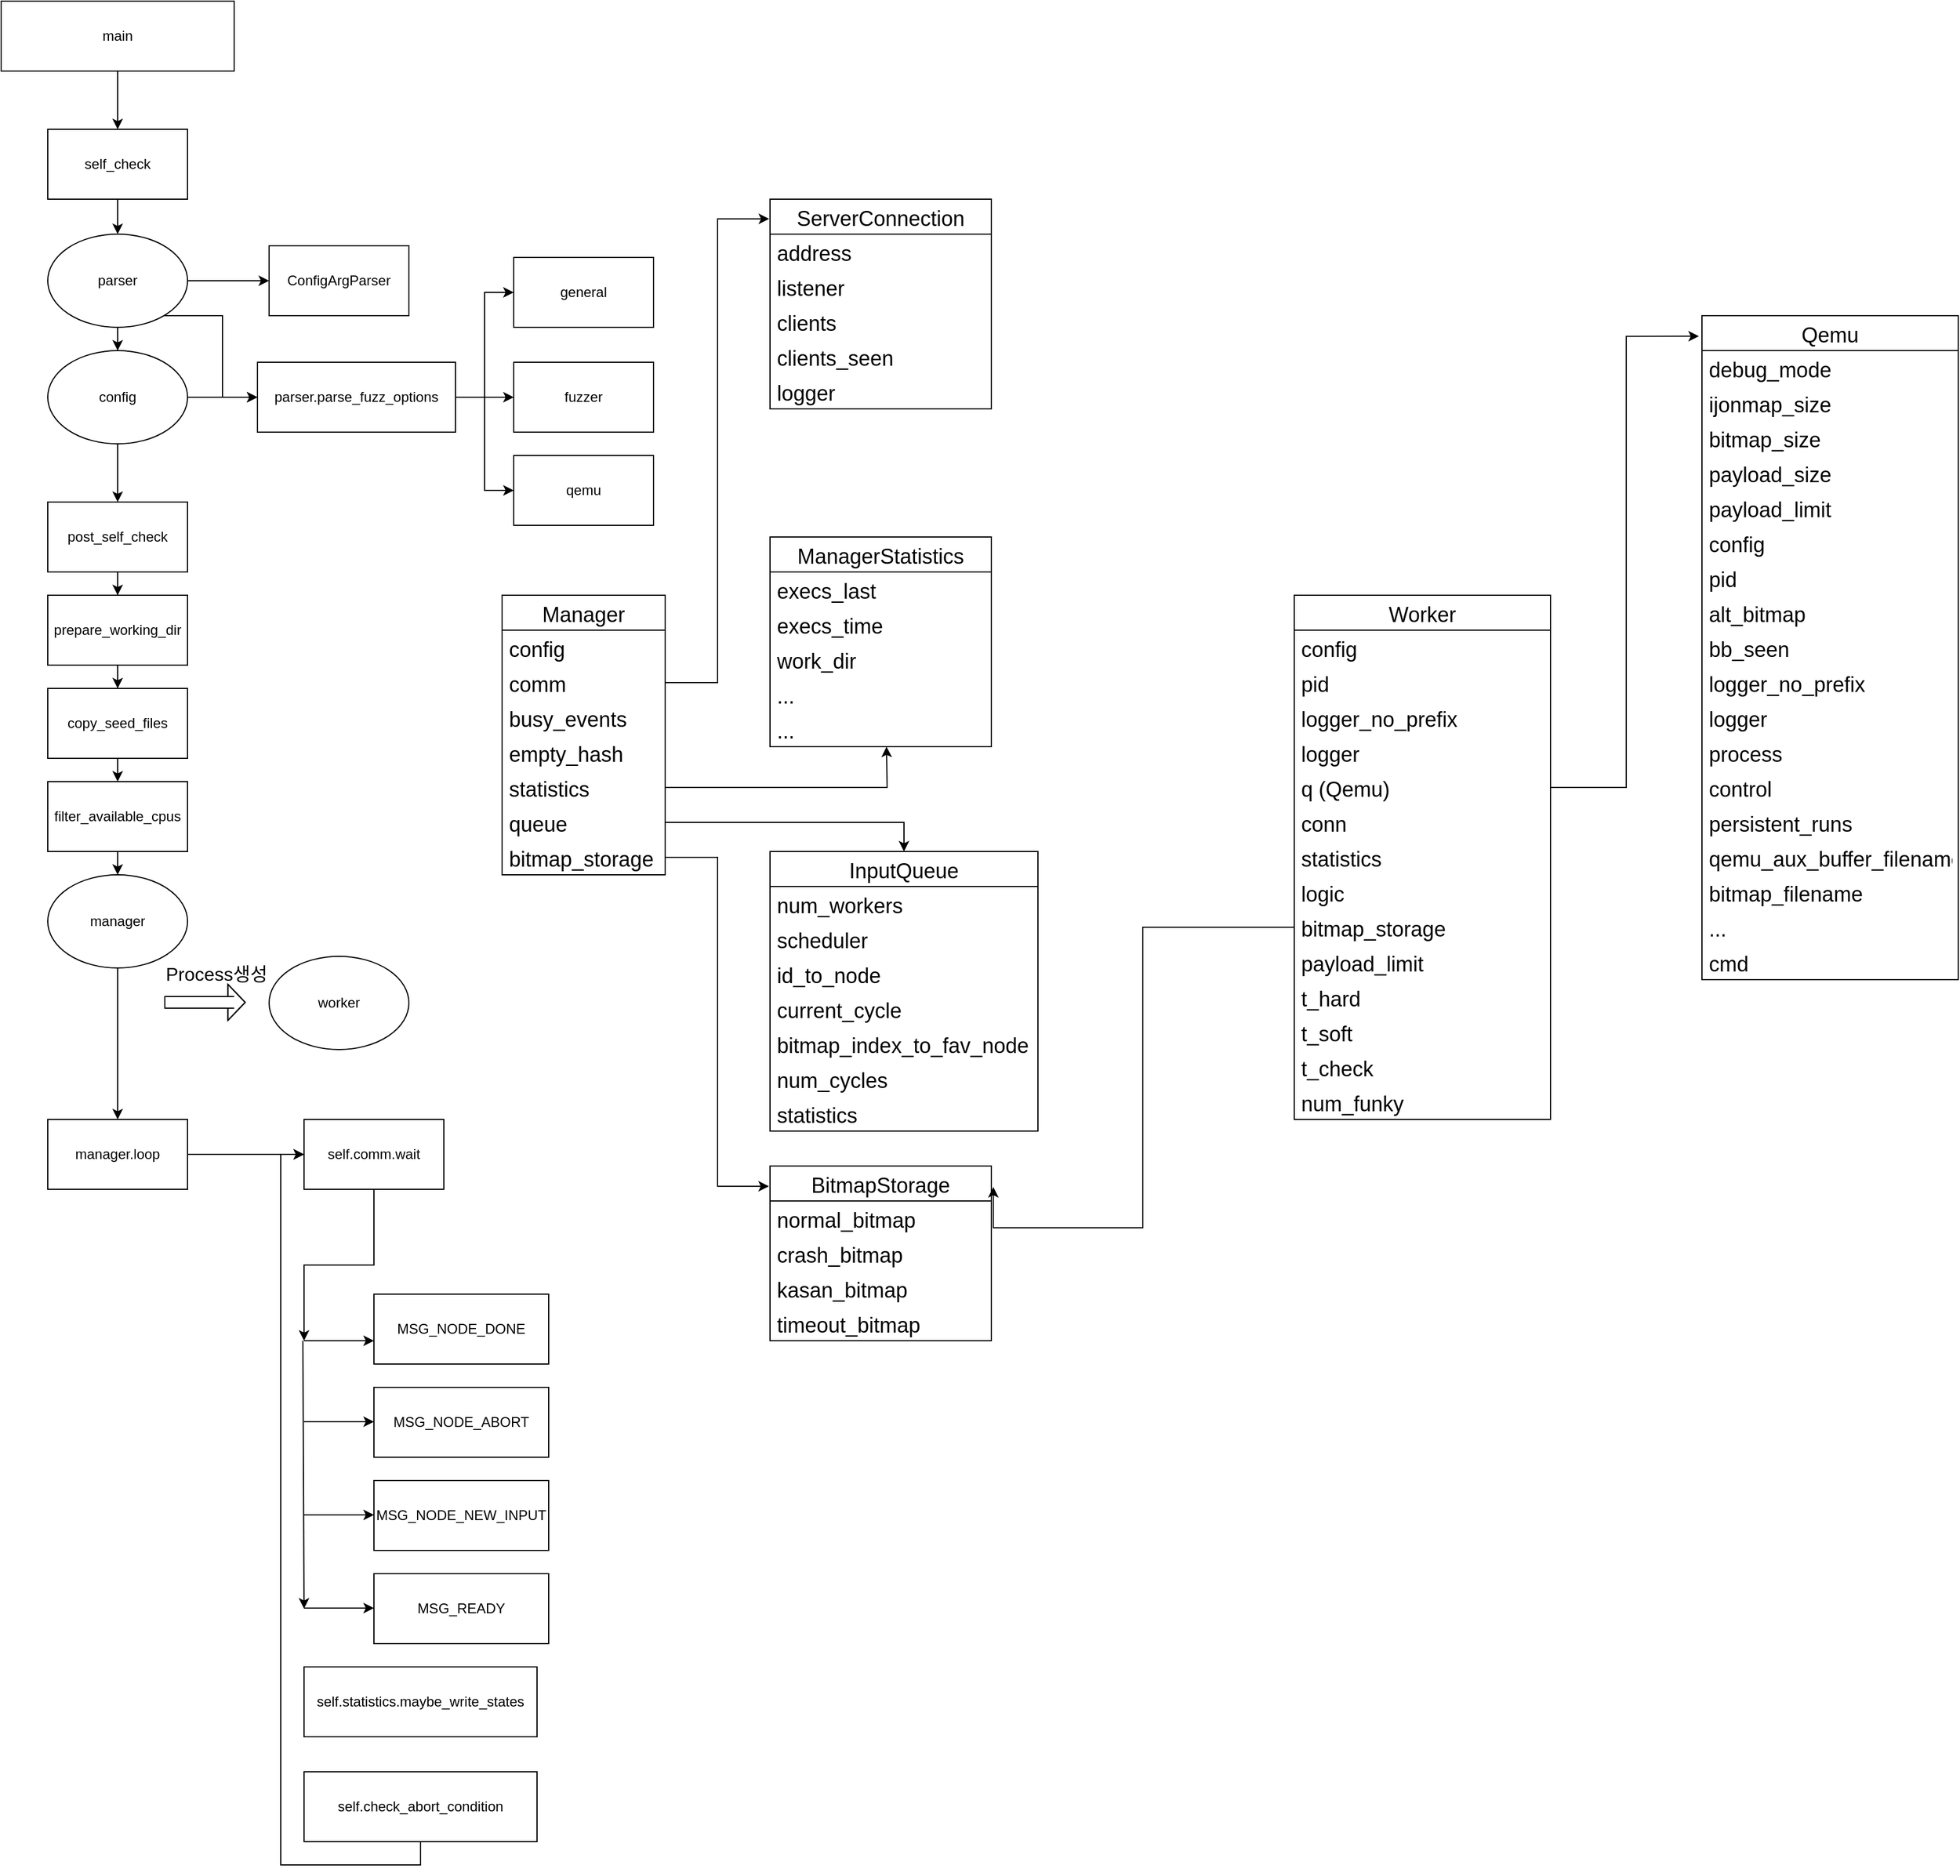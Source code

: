 <mxfile version="20.5.1" type="github">
  <diagram name="Page-1" id="c7558073-3199-34d8-9f00-42111426c3f3">
    <mxGraphModel dx="2687" dy="1538" grid="1" gridSize="10" guides="1" tooltips="1" connect="1" arrows="1" fold="1" page="1" pageScale="1" pageWidth="100000" pageHeight="100000" background="none" math="0" shadow="0">
      <root>
        <mxCell id="0" />
        <mxCell id="1" parent="0" />
        <mxCell id="_EBrEuybf6-gx_B5WjJE-15" style="edgeStyle=orthogonalEdgeStyle;rounded=0;orthogonalLoop=1;jettySize=auto;html=1;exitX=0.5;exitY=1;exitDx=0;exitDy=0;" parent="1" source="3X33efADcqBmLfNhqnDI-1" target="_EBrEuybf6-gx_B5WjJE-6" edge="1">
          <mxGeometry relative="1" as="geometry" />
        </mxCell>
        <mxCell id="3X33efADcqBmLfNhqnDI-1" value="main" style="rounded=0;whiteSpace=wrap;html=1;" parent="1" vertex="1">
          <mxGeometry x="20" y="50" width="200" height="60" as="geometry" />
        </mxCell>
        <mxCell id="_EBrEuybf6-gx_B5WjJE-2" value="fuzzer" style="rounded=0;whiteSpace=wrap;html=1;" parent="1" vertex="1">
          <mxGeometry x="460" y="360" width="120" height="60" as="geometry" />
        </mxCell>
        <mxCell id="_EBrEuybf6-gx_B5WjJE-3" value="general" style="rounded=0;whiteSpace=wrap;html=1;" parent="1" vertex="1">
          <mxGeometry x="460" y="270" width="120" height="60" as="geometry" />
        </mxCell>
        <mxCell id="_EBrEuybf6-gx_B5WjJE-19" style="edgeStyle=orthogonalEdgeStyle;rounded=0;orthogonalLoop=1;jettySize=auto;html=1;exitX=1;exitY=0.5;exitDx=0;exitDy=0;entryX=0;entryY=0.5;entryDx=0;entryDy=0;" parent="1" source="_EBrEuybf6-gx_B5WjJE-4" target="_EBrEuybf6-gx_B5WjJE-3" edge="1">
          <mxGeometry relative="1" as="geometry" />
        </mxCell>
        <mxCell id="_EBrEuybf6-gx_B5WjJE-20" style="edgeStyle=orthogonalEdgeStyle;rounded=0;orthogonalLoop=1;jettySize=auto;html=1;exitX=1;exitY=0.5;exitDx=0;exitDy=0;entryX=0;entryY=0.5;entryDx=0;entryDy=0;" parent="1" source="_EBrEuybf6-gx_B5WjJE-4" target="_EBrEuybf6-gx_B5WjJE-2" edge="1">
          <mxGeometry relative="1" as="geometry" />
        </mxCell>
        <mxCell id="_EBrEuybf6-gx_B5WjJE-21" style="edgeStyle=orthogonalEdgeStyle;rounded=0;orthogonalLoop=1;jettySize=auto;html=1;exitX=1;exitY=0.5;exitDx=0;exitDy=0;entryX=0;entryY=0.5;entryDx=0;entryDy=0;" parent="1" source="_EBrEuybf6-gx_B5WjJE-4" target="_EBrEuybf6-gx_B5WjJE-18" edge="1">
          <mxGeometry relative="1" as="geometry" />
        </mxCell>
        <mxCell id="_EBrEuybf6-gx_B5WjJE-4" value="parser.parse_fuzz_options" style="rounded=0;whiteSpace=wrap;html=1;" parent="1" vertex="1">
          <mxGeometry x="240" y="360" width="170" height="60" as="geometry" />
        </mxCell>
        <mxCell id="_EBrEuybf6-gx_B5WjJE-5" value="ConfigArgParser" style="rounded=0;whiteSpace=wrap;html=1;" parent="1" vertex="1">
          <mxGeometry x="250" y="260" width="120" height="60" as="geometry" />
        </mxCell>
        <mxCell id="_EBrEuybf6-gx_B5WjJE-16" style="edgeStyle=orthogonalEdgeStyle;rounded=0;orthogonalLoop=1;jettySize=auto;html=1;exitX=0.5;exitY=1;exitDx=0;exitDy=0;entryX=0.5;entryY=0;entryDx=0;entryDy=0;" parent="1" source="_EBrEuybf6-gx_B5WjJE-6" target="_EBrEuybf6-gx_B5WjJE-9" edge="1">
          <mxGeometry relative="1" as="geometry" />
        </mxCell>
        <mxCell id="_EBrEuybf6-gx_B5WjJE-6" value="self_check" style="rounded=0;whiteSpace=wrap;html=1;" parent="1" vertex="1">
          <mxGeometry x="60" y="160" width="120" height="60" as="geometry" />
        </mxCell>
        <mxCell id="_EBrEuybf6-gx_B5WjJE-12" style="edgeStyle=orthogonalEdgeStyle;rounded=0;orthogonalLoop=1;jettySize=auto;html=1;entryX=0;entryY=0.5;entryDx=0;entryDy=0;" parent="1" source="_EBrEuybf6-gx_B5WjJE-9" target="_EBrEuybf6-gx_B5WjJE-4" edge="1">
          <mxGeometry relative="1" as="geometry">
            <Array as="points">
              <mxPoint x="210" y="320" />
              <mxPoint x="210" y="390" />
            </Array>
          </mxGeometry>
        </mxCell>
        <mxCell id="_EBrEuybf6-gx_B5WjJE-14" style="edgeStyle=orthogonalEdgeStyle;rounded=0;orthogonalLoop=1;jettySize=auto;html=1;exitX=1;exitY=0.5;exitDx=0;exitDy=0;entryX=0;entryY=0.5;entryDx=0;entryDy=0;" parent="1" source="_EBrEuybf6-gx_B5WjJE-9" target="_EBrEuybf6-gx_B5WjJE-5" edge="1">
          <mxGeometry relative="1" as="geometry" />
        </mxCell>
        <mxCell id="_EBrEuybf6-gx_B5WjJE-17" style="edgeStyle=orthogonalEdgeStyle;rounded=0;orthogonalLoop=1;jettySize=auto;html=1;exitX=0.5;exitY=1;exitDx=0;exitDy=0;" parent="1" source="_EBrEuybf6-gx_B5WjJE-9" target="_EBrEuybf6-gx_B5WjJE-10" edge="1">
          <mxGeometry relative="1" as="geometry" />
        </mxCell>
        <mxCell id="_EBrEuybf6-gx_B5WjJE-9" value="parser" style="ellipse;whiteSpace=wrap;html=1;" parent="1" vertex="1">
          <mxGeometry x="60" y="250" width="120" height="80" as="geometry" />
        </mxCell>
        <mxCell id="_EBrEuybf6-gx_B5WjJE-13" style="edgeStyle=orthogonalEdgeStyle;rounded=0;orthogonalLoop=1;jettySize=auto;html=1;exitX=1;exitY=0.5;exitDx=0;exitDy=0;entryX=0;entryY=0.5;entryDx=0;entryDy=0;" parent="1" source="_EBrEuybf6-gx_B5WjJE-10" target="_EBrEuybf6-gx_B5WjJE-4" edge="1">
          <mxGeometry relative="1" as="geometry" />
        </mxCell>
        <mxCell id="_EBrEuybf6-gx_B5WjJE-29" style="edgeStyle=orthogonalEdgeStyle;rounded=0;orthogonalLoop=1;jettySize=auto;html=1;exitX=0.5;exitY=1;exitDx=0;exitDy=0;entryX=0.5;entryY=0;entryDx=0;entryDy=0;" parent="1" source="_EBrEuybf6-gx_B5WjJE-10" target="_EBrEuybf6-gx_B5WjJE-22" edge="1">
          <mxGeometry relative="1" as="geometry" />
        </mxCell>
        <mxCell id="_EBrEuybf6-gx_B5WjJE-10" value="config" style="ellipse;whiteSpace=wrap;html=1;" parent="1" vertex="1">
          <mxGeometry x="60" y="350" width="120" height="80" as="geometry" />
        </mxCell>
        <mxCell id="_EBrEuybf6-gx_B5WjJE-18" value="qemu" style="rounded=0;whiteSpace=wrap;html=1;" parent="1" vertex="1">
          <mxGeometry x="460" y="440" width="120" height="60" as="geometry" />
        </mxCell>
        <mxCell id="_EBrEuybf6-gx_B5WjJE-30" style="edgeStyle=orthogonalEdgeStyle;rounded=0;orthogonalLoop=1;jettySize=auto;html=1;exitX=0.5;exitY=1;exitDx=0;exitDy=0;" parent="1" source="_EBrEuybf6-gx_B5WjJE-22" target="_EBrEuybf6-gx_B5WjJE-23" edge="1">
          <mxGeometry relative="1" as="geometry" />
        </mxCell>
        <mxCell id="_EBrEuybf6-gx_B5WjJE-22" value="post_self_check" style="rounded=0;whiteSpace=wrap;html=1;" parent="1" vertex="1">
          <mxGeometry x="60" y="480" width="120" height="60" as="geometry" />
        </mxCell>
        <mxCell id="_EBrEuybf6-gx_B5WjJE-31" style="edgeStyle=orthogonalEdgeStyle;rounded=0;orthogonalLoop=1;jettySize=auto;html=1;exitX=0.5;exitY=1;exitDx=0;exitDy=0;" parent="1" source="_EBrEuybf6-gx_B5WjJE-23" target="_EBrEuybf6-gx_B5WjJE-24" edge="1">
          <mxGeometry relative="1" as="geometry" />
        </mxCell>
        <mxCell id="_EBrEuybf6-gx_B5WjJE-23" value="prepare_working_dir" style="rounded=0;whiteSpace=wrap;html=1;" parent="1" vertex="1">
          <mxGeometry x="60" y="560" width="120" height="60" as="geometry" />
        </mxCell>
        <mxCell id="_EBrEuybf6-gx_B5WjJE-32" style="edgeStyle=orthogonalEdgeStyle;rounded=0;orthogonalLoop=1;jettySize=auto;html=1;exitX=0.5;exitY=1;exitDx=0;exitDy=0;entryX=0.5;entryY=0;entryDx=0;entryDy=0;" parent="1" source="_EBrEuybf6-gx_B5WjJE-24" target="_EBrEuybf6-gx_B5WjJE-26" edge="1">
          <mxGeometry relative="1" as="geometry" />
        </mxCell>
        <mxCell id="_EBrEuybf6-gx_B5WjJE-24" value="copy_seed_files" style="rounded=0;whiteSpace=wrap;html=1;" parent="1" vertex="1">
          <mxGeometry x="60" y="640" width="120" height="60" as="geometry" />
        </mxCell>
        <mxCell id="6LAcA7KiEJVF84A13ZVN-6" style="edgeStyle=orthogonalEdgeStyle;rounded=0;orthogonalLoop=1;jettySize=auto;html=1;exitX=1;exitY=0.5;exitDx=0;exitDy=0;entryX=0;entryY=0.5;entryDx=0;entryDy=0;" parent="1" source="_EBrEuybf6-gx_B5WjJE-25" target="6LAcA7KiEJVF84A13ZVN-2" edge="1">
          <mxGeometry relative="1" as="geometry" />
        </mxCell>
        <mxCell id="_EBrEuybf6-gx_B5WjJE-25" value="manager.loop" style="rounded=0;whiteSpace=wrap;html=1;" parent="1" vertex="1">
          <mxGeometry x="60" y="1010" width="120" height="60" as="geometry" />
        </mxCell>
        <mxCell id="_EBrEuybf6-gx_B5WjJE-33" style="edgeStyle=orthogonalEdgeStyle;rounded=0;orthogonalLoop=1;jettySize=auto;html=1;exitX=0.5;exitY=1;exitDx=0;exitDy=0;entryX=0.5;entryY=0;entryDx=0;entryDy=0;" parent="1" source="_EBrEuybf6-gx_B5WjJE-26" target="_EBrEuybf6-gx_B5WjJE-27" edge="1">
          <mxGeometry relative="1" as="geometry" />
        </mxCell>
        <mxCell id="_EBrEuybf6-gx_B5WjJE-26" value="filter_available_cpus" style="rounded=0;whiteSpace=wrap;html=1;" parent="1" vertex="1">
          <mxGeometry x="60" y="720" width="120" height="60" as="geometry" />
        </mxCell>
        <mxCell id="_EBrEuybf6-gx_B5WjJE-34" style="edgeStyle=orthogonalEdgeStyle;rounded=0;orthogonalLoop=1;jettySize=auto;html=1;exitX=0.5;exitY=1;exitDx=0;exitDy=0;entryX=0.5;entryY=0;entryDx=0;entryDy=0;" parent="1" source="_EBrEuybf6-gx_B5WjJE-27" target="_EBrEuybf6-gx_B5WjJE-25" edge="1">
          <mxGeometry relative="1" as="geometry" />
        </mxCell>
        <mxCell id="_EBrEuybf6-gx_B5WjJE-27" value="manager" style="ellipse;whiteSpace=wrap;html=1;" parent="1" vertex="1">
          <mxGeometry x="60" y="800" width="120" height="80" as="geometry" />
        </mxCell>
        <mxCell id="_EBrEuybf6-gx_B5WjJE-28" value="worker" style="ellipse;whiteSpace=wrap;html=1;" parent="1" vertex="1">
          <mxGeometry x="250" y="870" width="120" height="80" as="geometry" />
        </mxCell>
        <mxCell id="_EBrEuybf6-gx_B5WjJE-35" value="" style="shape=flexArrow;endArrow=classic;html=1;rounded=0;endWidth=20;endSize=4.62;" parent="1" edge="1">
          <mxGeometry width="50" height="50" relative="1" as="geometry">
            <mxPoint x="160" y="909.5" as="sourcePoint" />
            <mxPoint x="230" y="909.5" as="targetPoint" />
            <Array as="points">
              <mxPoint x="220" y="909.5" />
            </Array>
          </mxGeometry>
        </mxCell>
        <mxCell id="_EBrEuybf6-gx_B5WjJE-37" value="&lt;font size=&quot;3&quot;&gt;Process생성&lt;/font&gt;" style="text;html=1;strokeColor=none;fillColor=none;align=center;verticalAlign=middle;whiteSpace=wrap;rounded=0;" parent="1" vertex="1">
          <mxGeometry x="130" y="830" width="150" height="110" as="geometry" />
        </mxCell>
        <object label="Manager" placeholders="1" id="_EBrEuybf6-gx_B5WjJE-39">
          <mxCell style="swimlane;fontStyle=0;childLayout=stackLayout;horizontal=1;startSize=30;horizontalStack=0;resizeParent=1;resizeParentMax=0;resizeLast=0;collapsible=1;marginBottom=0;fontSize=18;noLabel=0;arcSize=15;resizeHeight=1;container=1;" parent="1" vertex="1">
            <mxGeometry x="450" y="560" width="140" height="240" as="geometry">
              <mxRectangle x="490" y="680" width="70" height="40" as="alternateBounds" />
            </mxGeometry>
          </mxCell>
        </object>
        <mxCell id="_EBrEuybf6-gx_B5WjJE-40" value="config" style="text;strokeColor=none;fillColor=none;align=left;verticalAlign=middle;spacingLeft=4;spacingRight=4;overflow=hidden;points=[[0,0.5],[1,0.5]];portConstraint=eastwest;rotatable=0;fontSize=18;" parent="_EBrEuybf6-gx_B5WjJE-39" vertex="1">
          <mxGeometry y="30" width="140" height="30" as="geometry" />
        </mxCell>
        <mxCell id="_EBrEuybf6-gx_B5WjJE-41" value="comm" style="text;strokeColor=none;fillColor=none;align=left;verticalAlign=middle;spacingLeft=4;spacingRight=4;overflow=hidden;points=[[0,0.5],[1,0.5]];portConstraint=eastwest;rotatable=0;fontSize=18;" parent="_EBrEuybf6-gx_B5WjJE-39" vertex="1">
          <mxGeometry y="60" width="140" height="30" as="geometry" />
        </mxCell>
        <mxCell id="_EBrEuybf6-gx_B5WjJE-42" value="busy_events" style="text;strokeColor=none;fillColor=none;align=left;verticalAlign=middle;spacingLeft=4;spacingRight=4;overflow=hidden;points=[[0,0.5],[1,0.5]];portConstraint=eastwest;rotatable=0;fontSize=18;" parent="_EBrEuybf6-gx_B5WjJE-39" vertex="1">
          <mxGeometry y="90" width="140" height="30" as="geometry" />
        </mxCell>
        <mxCell id="_EBrEuybf6-gx_B5WjJE-7" value="empty_hash" style="text;strokeColor=none;fillColor=none;align=left;verticalAlign=middle;spacingLeft=4;spacingRight=4;overflow=hidden;points=[[0,0.5],[1,0.5]];portConstraint=eastwest;rotatable=0;fontSize=18;" parent="_EBrEuybf6-gx_B5WjJE-39" vertex="1">
          <mxGeometry y="120" width="140" height="30" as="geometry" />
        </mxCell>
        <mxCell id="_EBrEuybf6-gx_B5WjJE-11" value="statistics" style="text;strokeColor=none;fillColor=none;align=left;verticalAlign=middle;spacingLeft=4;spacingRight=4;overflow=hidden;points=[[0,0.5],[1,0.5]];portConstraint=eastwest;rotatable=0;fontSize=18;" parent="_EBrEuybf6-gx_B5WjJE-39" vertex="1">
          <mxGeometry y="150" width="140" height="30" as="geometry" />
        </mxCell>
        <mxCell id="_EBrEuybf6-gx_B5WjJE-8" value="queue" style="text;strokeColor=none;fillColor=none;align=left;verticalAlign=middle;spacingLeft=4;spacingRight=4;overflow=hidden;points=[[0,0.5],[1,0.5]];portConstraint=eastwest;rotatable=0;fontSize=18;" parent="_EBrEuybf6-gx_B5WjJE-39" vertex="1">
          <mxGeometry y="180" width="140" height="30" as="geometry" />
        </mxCell>
        <mxCell id="_EBrEuybf6-gx_B5WjJE-38" value="bitmap_storage" style="text;strokeColor=none;fillColor=none;align=left;verticalAlign=middle;spacingLeft=4;spacingRight=4;overflow=hidden;points=[[0,0.5],[1,0.5]];portConstraint=eastwest;rotatable=0;fontSize=18;" parent="_EBrEuybf6-gx_B5WjJE-39" vertex="1">
          <mxGeometry y="210" width="140" height="30" as="geometry" />
        </mxCell>
        <mxCell id="6LAcA7KiEJVF84A13ZVN-1" value="MSG_NODE_DONE" style="rounded=0;whiteSpace=wrap;html=1;" parent="1" vertex="1">
          <mxGeometry x="340" y="1160" width="150" height="60" as="geometry" />
        </mxCell>
        <mxCell id="6LAcA7KiEJVF84A13ZVN-11" style="edgeStyle=orthogonalEdgeStyle;rounded=0;orthogonalLoop=1;jettySize=auto;html=1;exitX=0.5;exitY=1;exitDx=0;exitDy=0;" parent="1" source="6LAcA7KiEJVF84A13ZVN-2" edge="1">
          <mxGeometry relative="1" as="geometry">
            <mxPoint x="280" y="1200" as="targetPoint" />
            <Array as="points">
              <mxPoint x="340" y="1135" />
              <mxPoint x="280" y="1135" />
            </Array>
          </mxGeometry>
        </mxCell>
        <mxCell id="6LAcA7KiEJVF84A13ZVN-2" value="self.comm.wait" style="rounded=0;whiteSpace=wrap;html=1;" parent="1" vertex="1">
          <mxGeometry x="280" y="1010" width="120" height="60" as="geometry" />
        </mxCell>
        <mxCell id="6LAcA7KiEJVF84A13ZVN-3" value="MSG_NODE_ABORT" style="rounded=0;whiteSpace=wrap;html=1;" parent="1" vertex="1">
          <mxGeometry x="340" y="1240" width="150" height="60" as="geometry" />
        </mxCell>
        <mxCell id="6LAcA7KiEJVF84A13ZVN-4" value="MSG_NODE_NEW_INPUT" style="rounded=0;whiteSpace=wrap;html=1;" parent="1" vertex="1">
          <mxGeometry x="340" y="1320" width="150" height="60" as="geometry" />
        </mxCell>
        <mxCell id="6LAcA7KiEJVF84A13ZVN-5" style="edgeStyle=orthogonalEdgeStyle;rounded=0;orthogonalLoop=1;jettySize=auto;html=1;exitX=0.5;exitY=1;exitDx=0;exitDy=0;" parent="1" source="6LAcA7KiEJVF84A13ZVN-3" target="6LAcA7KiEJVF84A13ZVN-3" edge="1">
          <mxGeometry relative="1" as="geometry" />
        </mxCell>
        <mxCell id="6LAcA7KiEJVF84A13ZVN-20" style="edgeStyle=orthogonalEdgeStyle;rounded=0;orthogonalLoop=1;jettySize=auto;html=1;exitX=0.5;exitY=1;exitDx=0;exitDy=0;entryX=0;entryY=0.5;entryDx=0;entryDy=0;" parent="1" source="6LAcA7KiEJVF84A13ZVN-7" target="6LAcA7KiEJVF84A13ZVN-2" edge="1">
          <mxGeometry relative="1" as="geometry" />
        </mxCell>
        <mxCell id="6LAcA7KiEJVF84A13ZVN-7" value="self.check_abort_condition" style="rounded=0;whiteSpace=wrap;html=1;" parent="1" vertex="1">
          <mxGeometry x="280" y="1570" width="200" height="60" as="geometry" />
        </mxCell>
        <mxCell id="6LAcA7KiEJVF84A13ZVN-8" value="self.statistics.maybe_write_states" style="rounded=0;whiteSpace=wrap;html=1;" parent="1" vertex="1">
          <mxGeometry x="280" y="1480" width="200" height="60" as="geometry" />
        </mxCell>
        <mxCell id="6LAcA7KiEJVF84A13ZVN-9" value="MSG_READY" style="rounded=0;whiteSpace=wrap;html=1;" parent="1" vertex="1">
          <mxGeometry x="340" y="1400" width="150" height="60" as="geometry" />
        </mxCell>
        <mxCell id="6LAcA7KiEJVF84A13ZVN-14" value="" style="endArrow=classic;html=1;rounded=0;" parent="1" edge="1">
          <mxGeometry width="50" height="50" relative="1" as="geometry">
            <mxPoint x="280" y="1200" as="sourcePoint" />
            <mxPoint x="340" y="1200" as="targetPoint" />
          </mxGeometry>
        </mxCell>
        <mxCell id="6LAcA7KiEJVF84A13ZVN-15" value="" style="endArrow=classic;html=1;rounded=0;" parent="1" edge="1">
          <mxGeometry width="50" height="50" relative="1" as="geometry">
            <mxPoint x="280" y="1269.5" as="sourcePoint" />
            <mxPoint x="340" y="1269.5" as="targetPoint" />
          </mxGeometry>
        </mxCell>
        <mxCell id="6LAcA7KiEJVF84A13ZVN-16" value="" style="endArrow=classic;html=1;rounded=0;" parent="1" edge="1">
          <mxGeometry width="50" height="50" relative="1" as="geometry">
            <mxPoint x="280" y="1349.5" as="sourcePoint" />
            <mxPoint x="340" y="1349.5" as="targetPoint" />
          </mxGeometry>
        </mxCell>
        <mxCell id="6LAcA7KiEJVF84A13ZVN-17" value="" style="endArrow=classic;html=1;rounded=0;" parent="1" edge="1">
          <mxGeometry width="50" height="50" relative="1" as="geometry">
            <mxPoint x="280" y="1429.5" as="sourcePoint" />
            <mxPoint x="340" y="1429.5" as="targetPoint" />
          </mxGeometry>
        </mxCell>
        <mxCell id="6LAcA7KiEJVF84A13ZVN-18" value="" style="endArrow=classic;html=1;rounded=0;" parent="1" edge="1">
          <mxGeometry width="50" height="50" relative="1" as="geometry">
            <mxPoint x="279" y="1200" as="sourcePoint" />
            <mxPoint x="280" y="1430" as="targetPoint" />
          </mxGeometry>
        </mxCell>
        <object label="Worker" placeholders="1" id="6LAcA7KiEJVF84A13ZVN-22">
          <mxCell style="swimlane;fontStyle=0;childLayout=stackLayout;horizontal=1;startSize=30;horizontalStack=0;resizeParent=1;resizeParentMax=0;resizeLast=0;collapsible=1;marginBottom=0;fontSize=18;noLabel=0;arcSize=15;resizeHeight=1;container=1;" parent="1" vertex="1">
            <mxGeometry x="1130" y="560" width="220" height="450" as="geometry">
              <mxRectangle x="490" y="680" width="70" height="40" as="alternateBounds" />
            </mxGeometry>
          </mxCell>
        </object>
        <mxCell id="6LAcA7KiEJVF84A13ZVN-23" value="config" style="text;strokeColor=none;fillColor=none;align=left;verticalAlign=middle;spacingLeft=4;spacingRight=4;overflow=hidden;points=[[0,0.5],[1,0.5]];portConstraint=eastwest;rotatable=0;fontSize=18;" parent="6LAcA7KiEJVF84A13ZVN-22" vertex="1">
          <mxGeometry y="30" width="220" height="30" as="geometry" />
        </mxCell>
        <mxCell id="6LAcA7KiEJVF84A13ZVN-24" value="pid" style="text;strokeColor=none;fillColor=none;align=left;verticalAlign=middle;spacingLeft=4;spacingRight=4;overflow=hidden;points=[[0,0.5],[1,0.5]];portConstraint=eastwest;rotatable=0;fontSize=18;" parent="6LAcA7KiEJVF84A13ZVN-22" vertex="1">
          <mxGeometry y="60" width="220" height="30" as="geometry" />
        </mxCell>
        <mxCell id="6LAcA7KiEJVF84A13ZVN-25" value="logger_no_prefix" style="text;strokeColor=none;fillColor=none;align=left;verticalAlign=middle;spacingLeft=4;spacingRight=4;overflow=hidden;points=[[0,0.5],[1,0.5]];portConstraint=eastwest;rotatable=0;fontSize=18;" parent="6LAcA7KiEJVF84A13ZVN-22" vertex="1">
          <mxGeometry y="90" width="220" height="30" as="geometry" />
        </mxCell>
        <mxCell id="6LAcA7KiEJVF84A13ZVN-26" value="logger" style="text;strokeColor=none;fillColor=none;align=left;verticalAlign=middle;spacingLeft=4;spacingRight=4;overflow=hidden;points=[[0,0.5],[1,0.5]];portConstraint=eastwest;rotatable=0;fontSize=18;" parent="6LAcA7KiEJVF84A13ZVN-22" vertex="1">
          <mxGeometry y="120" width="220" height="30" as="geometry" />
        </mxCell>
        <mxCell id="6LAcA7KiEJVF84A13ZVN-27" value="q (Qemu)" style="text;strokeColor=none;fillColor=none;align=left;verticalAlign=middle;spacingLeft=4;spacingRight=4;overflow=hidden;points=[[0,0.5],[1,0.5]];portConstraint=eastwest;rotatable=0;fontSize=18;" parent="6LAcA7KiEJVF84A13ZVN-22" vertex="1">
          <mxGeometry y="150" width="220" height="30" as="geometry" />
        </mxCell>
        <mxCell id="6LAcA7KiEJVF84A13ZVN-32" value="conn" style="text;strokeColor=none;fillColor=none;align=left;verticalAlign=middle;spacingLeft=4;spacingRight=4;overflow=hidden;points=[[0,0.5],[1,0.5]];portConstraint=eastwest;rotatable=0;fontSize=18;" parent="6LAcA7KiEJVF84A13ZVN-22" vertex="1">
          <mxGeometry y="180" width="220" height="30" as="geometry" />
        </mxCell>
        <mxCell id="6LAcA7KiEJVF84A13ZVN-33" value="statistics" style="text;strokeColor=none;fillColor=none;align=left;verticalAlign=middle;spacingLeft=4;spacingRight=4;overflow=hidden;points=[[0,0.5],[1,0.5]];portConstraint=eastwest;rotatable=0;fontSize=18;" parent="6LAcA7KiEJVF84A13ZVN-22" vertex="1">
          <mxGeometry y="210" width="220" height="30" as="geometry" />
        </mxCell>
        <mxCell id="6LAcA7KiEJVF84A13ZVN-34" value="logic" style="text;strokeColor=none;fillColor=none;align=left;verticalAlign=middle;spacingLeft=4;spacingRight=4;overflow=hidden;points=[[0,0.5],[1,0.5]];portConstraint=eastwest;rotatable=0;fontSize=18;" parent="6LAcA7KiEJVF84A13ZVN-22" vertex="1">
          <mxGeometry y="240" width="220" height="30" as="geometry" />
        </mxCell>
        <mxCell id="6LAcA7KiEJVF84A13ZVN-35" value="bitmap_storage" style="text;strokeColor=none;fillColor=none;align=left;verticalAlign=middle;spacingLeft=4;spacingRight=4;overflow=hidden;points=[[0,0.5],[1,0.5]];portConstraint=eastwest;rotatable=0;fontSize=18;" parent="6LAcA7KiEJVF84A13ZVN-22" vertex="1">
          <mxGeometry y="270" width="220" height="30" as="geometry" />
        </mxCell>
        <mxCell id="6LAcA7KiEJVF84A13ZVN-36" value="payload_limit" style="text;strokeColor=none;fillColor=none;align=left;verticalAlign=middle;spacingLeft=4;spacingRight=4;overflow=hidden;points=[[0,0.5],[1,0.5]];portConstraint=eastwest;rotatable=0;fontSize=18;" parent="6LAcA7KiEJVF84A13ZVN-22" vertex="1">
          <mxGeometry y="300" width="220" height="30" as="geometry" />
        </mxCell>
        <mxCell id="6LAcA7KiEJVF84A13ZVN-28" value="t_hard" style="text;strokeColor=none;fillColor=none;align=left;verticalAlign=middle;spacingLeft=4;spacingRight=4;overflow=hidden;points=[[0,0.5],[1,0.5]];portConstraint=eastwest;rotatable=0;fontSize=18;" parent="6LAcA7KiEJVF84A13ZVN-22" vertex="1">
          <mxGeometry y="330" width="220" height="30" as="geometry" />
        </mxCell>
        <mxCell id="6LAcA7KiEJVF84A13ZVN-31" value="t_soft" style="text;strokeColor=none;fillColor=none;align=left;verticalAlign=middle;spacingLeft=4;spacingRight=4;overflow=hidden;points=[[0,0.5],[1,0.5]];portConstraint=eastwest;rotatable=0;fontSize=18;" parent="6LAcA7KiEJVF84A13ZVN-22" vertex="1">
          <mxGeometry y="360" width="220" height="30" as="geometry" />
        </mxCell>
        <mxCell id="6LAcA7KiEJVF84A13ZVN-29" value="t_check" style="text;strokeColor=none;fillColor=none;align=left;verticalAlign=middle;spacingLeft=4;spacingRight=4;overflow=hidden;points=[[0,0.5],[1,0.5]];portConstraint=eastwest;rotatable=0;fontSize=18;" parent="6LAcA7KiEJVF84A13ZVN-22" vertex="1">
          <mxGeometry y="390" width="220" height="30" as="geometry" />
        </mxCell>
        <mxCell id="6LAcA7KiEJVF84A13ZVN-37" value="num_funky" style="text;strokeColor=none;fillColor=none;align=left;verticalAlign=middle;spacingLeft=4;spacingRight=4;overflow=hidden;points=[[0,0.5],[1,0.5]];portConstraint=eastwest;rotatable=0;fontSize=18;" parent="6LAcA7KiEJVF84A13ZVN-22" vertex="1">
          <mxGeometry y="420" width="220" height="30" as="geometry" />
        </mxCell>
        <object label="ServerConnection" placeholders="1" id="6LAcA7KiEJVF84A13ZVN-39">
          <mxCell style="swimlane;fontStyle=0;childLayout=stackLayout;horizontal=1;startSize=30;horizontalStack=0;resizeParent=1;resizeParentMax=0;resizeLast=0;collapsible=1;marginBottom=0;fontSize=18;noLabel=0;arcSize=15;resizeHeight=1;container=1;" parent="1" vertex="1">
            <mxGeometry x="680" y="220" width="190" height="180" as="geometry">
              <mxRectangle x="490" y="680" width="70" height="40" as="alternateBounds" />
            </mxGeometry>
          </mxCell>
        </object>
        <mxCell id="6LAcA7KiEJVF84A13ZVN-40" value="address" style="text;strokeColor=none;fillColor=none;align=left;verticalAlign=middle;spacingLeft=4;spacingRight=4;overflow=hidden;points=[[0,0.5],[1,0.5]];portConstraint=eastwest;rotatable=0;fontSize=18;" parent="6LAcA7KiEJVF84A13ZVN-39" vertex="1">
          <mxGeometry y="30" width="190" height="30" as="geometry" />
        </mxCell>
        <mxCell id="6LAcA7KiEJVF84A13ZVN-41" value="listener" style="text;strokeColor=none;fillColor=none;align=left;verticalAlign=middle;spacingLeft=4;spacingRight=4;overflow=hidden;points=[[0,0.5],[1,0.5]];portConstraint=eastwest;rotatable=0;fontSize=18;" parent="6LAcA7KiEJVF84A13ZVN-39" vertex="1">
          <mxGeometry y="60" width="190" height="30" as="geometry" />
        </mxCell>
        <mxCell id="6LAcA7KiEJVF84A13ZVN-42" value="clients" style="text;strokeColor=none;fillColor=none;align=left;verticalAlign=middle;spacingLeft=4;spacingRight=4;overflow=hidden;points=[[0,0.5],[1,0.5]];portConstraint=eastwest;rotatable=0;fontSize=18;" parent="6LAcA7KiEJVF84A13ZVN-39" vertex="1">
          <mxGeometry y="90" width="190" height="30" as="geometry" />
        </mxCell>
        <mxCell id="6LAcA7KiEJVF84A13ZVN-43" value="clients_seen" style="text;strokeColor=none;fillColor=none;align=left;verticalAlign=middle;spacingLeft=4;spacingRight=4;overflow=hidden;points=[[0,0.5],[1,0.5]];portConstraint=eastwest;rotatable=0;fontSize=18;" parent="6LAcA7KiEJVF84A13ZVN-39" vertex="1">
          <mxGeometry y="120" width="190" height="30" as="geometry" />
        </mxCell>
        <mxCell id="6LAcA7KiEJVF84A13ZVN-44" value="logger" style="text;strokeColor=none;fillColor=none;align=left;verticalAlign=middle;spacingLeft=4;spacingRight=4;overflow=hidden;points=[[0,0.5],[1,0.5]];portConstraint=eastwest;rotatable=0;fontSize=18;" parent="6LAcA7KiEJVF84A13ZVN-39" vertex="1">
          <mxGeometry y="150" width="190" height="30" as="geometry" />
        </mxCell>
        <object label="ManagerStatistics" placeholders="1" id="6LAcA7KiEJVF84A13ZVN-47">
          <mxCell style="swimlane;fontStyle=0;childLayout=stackLayout;horizontal=1;startSize=30;horizontalStack=0;resizeParent=1;resizeParentMax=0;resizeLast=0;collapsible=1;marginBottom=0;fontSize=18;noLabel=0;arcSize=15;resizeHeight=1;container=1;" parent="1" vertex="1">
            <mxGeometry x="680" y="510" width="190" height="180" as="geometry">
              <mxRectangle x="490" y="680" width="70" height="40" as="alternateBounds" />
            </mxGeometry>
          </mxCell>
        </object>
        <mxCell id="6LAcA7KiEJVF84A13ZVN-48" value="execs_last" style="text;strokeColor=none;fillColor=none;align=left;verticalAlign=middle;spacingLeft=4;spacingRight=4;overflow=hidden;points=[[0,0.5],[1,0.5]];portConstraint=eastwest;rotatable=0;fontSize=18;" parent="6LAcA7KiEJVF84A13ZVN-47" vertex="1">
          <mxGeometry y="30" width="190" height="30" as="geometry" />
        </mxCell>
        <mxCell id="6LAcA7KiEJVF84A13ZVN-49" value="execs_time" style="text;strokeColor=none;fillColor=none;align=left;verticalAlign=middle;spacingLeft=4;spacingRight=4;overflow=hidden;points=[[0,0.5],[1,0.5]];portConstraint=eastwest;rotatable=0;fontSize=18;" parent="6LAcA7KiEJVF84A13ZVN-47" vertex="1">
          <mxGeometry y="60" width="190" height="30" as="geometry" />
        </mxCell>
        <mxCell id="6LAcA7KiEJVF84A13ZVN-50" value="work_dir" style="text;strokeColor=none;fillColor=none;align=left;verticalAlign=middle;spacingLeft=4;spacingRight=4;overflow=hidden;points=[[0,0.5],[1,0.5]];portConstraint=eastwest;rotatable=0;fontSize=18;" parent="6LAcA7KiEJVF84A13ZVN-47" vertex="1">
          <mxGeometry y="90" width="190" height="30" as="geometry" />
        </mxCell>
        <mxCell id="6LAcA7KiEJVF84A13ZVN-51" value="..." style="text;strokeColor=none;fillColor=none;align=left;verticalAlign=middle;spacingLeft=4;spacingRight=4;overflow=hidden;points=[[0,0.5],[1,0.5]];portConstraint=eastwest;rotatable=0;fontSize=18;" parent="6LAcA7KiEJVF84A13ZVN-47" vertex="1">
          <mxGeometry y="120" width="190" height="30" as="geometry" />
        </mxCell>
        <mxCell id="6LAcA7KiEJVF84A13ZVN-52" value="..." style="text;strokeColor=none;fillColor=none;align=left;verticalAlign=middle;spacingLeft=4;spacingRight=4;overflow=hidden;points=[[0,0.5],[1,0.5]];portConstraint=eastwest;rotatable=0;fontSize=18;" parent="6LAcA7KiEJVF84A13ZVN-47" vertex="1">
          <mxGeometry y="150" width="190" height="30" as="geometry" />
        </mxCell>
        <object label="InputQueue" placeholders="1" id="6LAcA7KiEJVF84A13ZVN-55">
          <mxCell style="swimlane;fontStyle=0;childLayout=stackLayout;horizontal=1;startSize=30;horizontalStack=0;resizeParent=1;resizeParentMax=0;resizeLast=0;collapsible=1;marginBottom=0;fontSize=18;noLabel=0;arcSize=15;resizeHeight=1;container=1;" parent="1" vertex="1">
            <mxGeometry x="680" y="780" width="230" height="240" as="geometry">
              <mxRectangle x="490" y="680" width="70" height="40" as="alternateBounds" />
            </mxGeometry>
          </mxCell>
        </object>
        <mxCell id="6LAcA7KiEJVF84A13ZVN-56" value="num_workers" style="text;strokeColor=none;fillColor=none;align=left;verticalAlign=middle;spacingLeft=4;spacingRight=4;overflow=hidden;points=[[0,0.5],[1,0.5]];portConstraint=eastwest;rotatable=0;fontSize=18;" parent="6LAcA7KiEJVF84A13ZVN-55" vertex="1">
          <mxGeometry y="30" width="230" height="30" as="geometry" />
        </mxCell>
        <mxCell id="6LAcA7KiEJVF84A13ZVN-57" value="scheduler" style="text;strokeColor=none;fillColor=none;align=left;verticalAlign=middle;spacingLeft=4;spacingRight=4;overflow=hidden;points=[[0,0.5],[1,0.5]];portConstraint=eastwest;rotatable=0;fontSize=18;" parent="6LAcA7KiEJVF84A13ZVN-55" vertex="1">
          <mxGeometry y="60" width="230" height="30" as="geometry" />
        </mxCell>
        <mxCell id="6LAcA7KiEJVF84A13ZVN-58" value="id_to_node" style="text;strokeColor=none;fillColor=none;align=left;verticalAlign=middle;spacingLeft=4;spacingRight=4;overflow=hidden;points=[[0,0.5],[1,0.5]];portConstraint=eastwest;rotatable=0;fontSize=18;" parent="6LAcA7KiEJVF84A13ZVN-55" vertex="1">
          <mxGeometry y="90" width="230" height="30" as="geometry" />
        </mxCell>
        <mxCell id="6LAcA7KiEJVF84A13ZVN-59" value="current_cycle" style="text;strokeColor=none;fillColor=none;align=left;verticalAlign=middle;spacingLeft=4;spacingRight=4;overflow=hidden;points=[[0,0.5],[1,0.5]];portConstraint=eastwest;rotatable=0;fontSize=18;" parent="6LAcA7KiEJVF84A13ZVN-55" vertex="1">
          <mxGeometry y="120" width="230" height="30" as="geometry" />
        </mxCell>
        <mxCell id="6LAcA7KiEJVF84A13ZVN-60" value="bitmap_index_to_fav_node" style="text;strokeColor=none;fillColor=none;align=left;verticalAlign=middle;spacingLeft=4;spacingRight=4;overflow=hidden;points=[[0,0.5],[1,0.5]];portConstraint=eastwest;rotatable=0;fontSize=18;" parent="6LAcA7KiEJVF84A13ZVN-55" vertex="1">
          <mxGeometry y="150" width="230" height="30" as="geometry" />
        </mxCell>
        <mxCell id="6LAcA7KiEJVF84A13ZVN-61" value="num_cycles" style="text;strokeColor=none;fillColor=none;align=left;verticalAlign=middle;spacingLeft=4;spacingRight=4;overflow=hidden;points=[[0,0.5],[1,0.5]];portConstraint=eastwest;rotatable=0;fontSize=18;" parent="6LAcA7KiEJVF84A13ZVN-55" vertex="1">
          <mxGeometry y="180" width="230" height="30" as="geometry" />
        </mxCell>
        <mxCell id="6LAcA7KiEJVF84A13ZVN-62" value="statistics" style="text;strokeColor=none;fillColor=none;align=left;verticalAlign=middle;spacingLeft=4;spacingRight=4;overflow=hidden;points=[[0,0.5],[1,0.5]];portConstraint=eastwest;rotatable=0;fontSize=18;" parent="6LAcA7KiEJVF84A13ZVN-55" vertex="1">
          <mxGeometry y="210" width="230" height="30" as="geometry" />
        </mxCell>
        <object label="BitmapStorage" placeholders="1" id="6LAcA7KiEJVF84A13ZVN-63">
          <mxCell style="swimlane;fontStyle=0;childLayout=stackLayout;horizontal=1;startSize=30;horizontalStack=0;resizeParent=1;resizeParentMax=0;resizeLast=0;collapsible=1;marginBottom=0;fontSize=18;noLabel=0;arcSize=15;resizeHeight=1;container=1;" parent="1" vertex="1">
            <mxGeometry x="680" y="1050" width="190" height="150" as="geometry">
              <mxRectangle x="490" y="680" width="70" height="40" as="alternateBounds" />
            </mxGeometry>
          </mxCell>
        </object>
        <mxCell id="6LAcA7KiEJVF84A13ZVN-64" value="normal_bitmap" style="text;strokeColor=none;fillColor=none;align=left;verticalAlign=middle;spacingLeft=4;spacingRight=4;overflow=hidden;points=[[0,0.5],[1,0.5]];portConstraint=eastwest;rotatable=0;fontSize=18;" parent="6LAcA7KiEJVF84A13ZVN-63" vertex="1">
          <mxGeometry y="30" width="190" height="30" as="geometry" />
        </mxCell>
        <mxCell id="6LAcA7KiEJVF84A13ZVN-65" value="crash_bitmap" style="text;strokeColor=none;fillColor=none;align=left;verticalAlign=middle;spacingLeft=4;spacingRight=4;overflow=hidden;points=[[0,0.5],[1,0.5]];portConstraint=eastwest;rotatable=0;fontSize=18;" parent="6LAcA7KiEJVF84A13ZVN-63" vertex="1">
          <mxGeometry y="60" width="190" height="30" as="geometry" />
        </mxCell>
        <mxCell id="6LAcA7KiEJVF84A13ZVN-68" value="kasan_bitmap" style="text;strokeColor=none;fillColor=none;align=left;verticalAlign=middle;spacingLeft=4;spacingRight=4;overflow=hidden;points=[[0,0.5],[1,0.5]];portConstraint=eastwest;rotatable=0;fontSize=18;" parent="6LAcA7KiEJVF84A13ZVN-63" vertex="1">
          <mxGeometry y="90" width="190" height="30" as="geometry" />
        </mxCell>
        <mxCell id="6LAcA7KiEJVF84A13ZVN-69" value="timeout_bitmap" style="text;strokeColor=none;fillColor=none;align=left;verticalAlign=middle;spacingLeft=4;spacingRight=4;overflow=hidden;points=[[0,0.5],[1,0.5]];portConstraint=eastwest;rotatable=0;fontSize=18;" parent="6LAcA7KiEJVF84A13ZVN-63" vertex="1">
          <mxGeometry y="120" width="190" height="30" as="geometry" />
        </mxCell>
        <mxCell id="6LAcA7KiEJVF84A13ZVN-71" style="edgeStyle=orthogonalEdgeStyle;rounded=0;orthogonalLoop=1;jettySize=auto;html=1;exitX=1;exitY=0.5;exitDx=0;exitDy=0;entryX=-0.004;entryY=0.094;entryDx=0;entryDy=0;entryPerimeter=0;" parent="1" source="_EBrEuybf6-gx_B5WjJE-41" target="6LAcA7KiEJVF84A13ZVN-39" edge="1">
          <mxGeometry relative="1" as="geometry" />
        </mxCell>
        <mxCell id="6LAcA7KiEJVF84A13ZVN-74" style="edgeStyle=orthogonalEdgeStyle;rounded=0;orthogonalLoop=1;jettySize=auto;html=1;exitX=1;exitY=0.5;exitDx=0;exitDy=0;entryX=-0.005;entryY=0.116;entryDx=0;entryDy=0;entryPerimeter=0;" parent="1" source="_EBrEuybf6-gx_B5WjJE-38" target="6LAcA7KiEJVF84A13ZVN-63" edge="1">
          <mxGeometry relative="1" as="geometry" />
        </mxCell>
        <mxCell id="6LAcA7KiEJVF84A13ZVN-75" style="edgeStyle=orthogonalEdgeStyle;rounded=0;orthogonalLoop=1;jettySize=auto;html=1;exitX=1;exitY=0.5;exitDx=0;exitDy=0;entryX=0.5;entryY=0;entryDx=0;entryDy=0;" parent="1" source="_EBrEuybf6-gx_B5WjJE-8" target="6LAcA7KiEJVF84A13ZVN-55" edge="1">
          <mxGeometry relative="1" as="geometry" />
        </mxCell>
        <mxCell id="6LAcA7KiEJVF84A13ZVN-76" style="edgeStyle=orthogonalEdgeStyle;rounded=0;orthogonalLoop=1;jettySize=auto;html=1;exitX=1;exitY=0.5;exitDx=0;exitDy=0;" parent="1" source="_EBrEuybf6-gx_B5WjJE-11" edge="1">
          <mxGeometry relative="1" as="geometry">
            <mxPoint x="780" y="690" as="targetPoint" />
          </mxGeometry>
        </mxCell>
        <mxCell id="6LAcA7KiEJVF84A13ZVN-77" style="edgeStyle=orthogonalEdgeStyle;rounded=0;orthogonalLoop=1;jettySize=auto;html=1;exitX=0;exitY=0.5;exitDx=0;exitDy=0;entryX=1.009;entryY=0.12;entryDx=0;entryDy=0;entryPerimeter=0;" parent="1" source="6LAcA7KiEJVF84A13ZVN-35" target="6LAcA7KiEJVF84A13ZVN-63" edge="1">
          <mxGeometry relative="1" as="geometry">
            <Array as="points">
              <mxPoint x="1000" y="845" />
              <mxPoint x="1000" y="1103" />
              <mxPoint x="872" y="1103" />
            </Array>
          </mxGeometry>
        </mxCell>
        <object label="Qemu" placeholders="1" id="rkmI5w3YPRCqczjwPd0H-1">
          <mxCell style="swimlane;fontStyle=0;childLayout=stackLayout;horizontal=1;startSize=30;horizontalStack=0;resizeParent=1;resizeParentMax=0;resizeLast=0;collapsible=1;marginBottom=0;fontSize=18;noLabel=0;arcSize=15;resizeHeight=1;container=1;" vertex="1" parent="1">
            <mxGeometry x="1480" y="320" width="220" height="570" as="geometry">
              <mxRectangle x="490" y="680" width="70" height="40" as="alternateBounds" />
            </mxGeometry>
          </mxCell>
        </object>
        <mxCell id="rkmI5w3YPRCqczjwPd0H-2" value="debug_mode" style="text;strokeColor=none;fillColor=none;align=left;verticalAlign=middle;spacingLeft=4;spacingRight=4;overflow=hidden;points=[[0,0.5],[1,0.5]];portConstraint=eastwest;rotatable=0;fontSize=18;" vertex="1" parent="rkmI5w3YPRCqczjwPd0H-1">
          <mxGeometry y="30" width="220" height="30" as="geometry" />
        </mxCell>
        <mxCell id="rkmI5w3YPRCqczjwPd0H-3" value="ijonmap_size" style="text;strokeColor=none;fillColor=none;align=left;verticalAlign=middle;spacingLeft=4;spacingRight=4;overflow=hidden;points=[[0,0.5],[1,0.5]];portConstraint=eastwest;rotatable=0;fontSize=18;" vertex="1" parent="rkmI5w3YPRCqczjwPd0H-1">
          <mxGeometry y="60" width="220" height="30" as="geometry" />
        </mxCell>
        <mxCell id="rkmI5w3YPRCqczjwPd0H-4" value="bitmap_size" style="text;strokeColor=none;fillColor=none;align=left;verticalAlign=middle;spacingLeft=4;spacingRight=4;overflow=hidden;points=[[0,0.5],[1,0.5]];portConstraint=eastwest;rotatable=0;fontSize=18;" vertex="1" parent="rkmI5w3YPRCqczjwPd0H-1">
          <mxGeometry y="90" width="220" height="30" as="geometry" />
        </mxCell>
        <mxCell id="rkmI5w3YPRCqczjwPd0H-5" value="payload_size" style="text;strokeColor=none;fillColor=none;align=left;verticalAlign=middle;spacingLeft=4;spacingRight=4;overflow=hidden;points=[[0,0.5],[1,0.5]];portConstraint=eastwest;rotatable=0;fontSize=18;" vertex="1" parent="rkmI5w3YPRCqczjwPd0H-1">
          <mxGeometry y="120" width="220" height="30" as="geometry" />
        </mxCell>
        <mxCell id="rkmI5w3YPRCqczjwPd0H-6" value="payload_limit" style="text;strokeColor=none;fillColor=none;align=left;verticalAlign=middle;spacingLeft=4;spacingRight=4;overflow=hidden;points=[[0,0.5],[1,0.5]];portConstraint=eastwest;rotatable=0;fontSize=18;" vertex="1" parent="rkmI5w3YPRCqczjwPd0H-1">
          <mxGeometry y="150" width="220" height="30" as="geometry" />
        </mxCell>
        <mxCell id="rkmI5w3YPRCqczjwPd0H-7" value="config" style="text;strokeColor=none;fillColor=none;align=left;verticalAlign=middle;spacingLeft=4;spacingRight=4;overflow=hidden;points=[[0,0.5],[1,0.5]];portConstraint=eastwest;rotatable=0;fontSize=18;" vertex="1" parent="rkmI5w3YPRCqczjwPd0H-1">
          <mxGeometry y="180" width="220" height="30" as="geometry" />
        </mxCell>
        <mxCell id="rkmI5w3YPRCqczjwPd0H-8" value="pid" style="text;strokeColor=none;fillColor=none;align=left;verticalAlign=middle;spacingLeft=4;spacingRight=4;overflow=hidden;points=[[0,0.5],[1,0.5]];portConstraint=eastwest;rotatable=0;fontSize=18;" vertex="1" parent="rkmI5w3YPRCqczjwPd0H-1">
          <mxGeometry y="210" width="220" height="30" as="geometry" />
        </mxCell>
        <mxCell id="rkmI5w3YPRCqczjwPd0H-9" value="alt_bitmap" style="text;strokeColor=none;fillColor=none;align=left;verticalAlign=middle;spacingLeft=4;spacingRight=4;overflow=hidden;points=[[0,0.5],[1,0.5]];portConstraint=eastwest;rotatable=0;fontSize=18;" vertex="1" parent="rkmI5w3YPRCqczjwPd0H-1">
          <mxGeometry y="240" width="220" height="30" as="geometry" />
        </mxCell>
        <mxCell id="rkmI5w3YPRCqczjwPd0H-10" value="bb_seen" style="text;strokeColor=none;fillColor=none;align=left;verticalAlign=middle;spacingLeft=4;spacingRight=4;overflow=hidden;points=[[0,0.5],[1,0.5]];portConstraint=eastwest;rotatable=0;fontSize=18;" vertex="1" parent="rkmI5w3YPRCqczjwPd0H-1">
          <mxGeometry y="270" width="220" height="30" as="geometry" />
        </mxCell>
        <mxCell id="rkmI5w3YPRCqczjwPd0H-11" value="logger_no_prefix" style="text;strokeColor=none;fillColor=none;align=left;verticalAlign=middle;spacingLeft=4;spacingRight=4;overflow=hidden;points=[[0,0.5],[1,0.5]];portConstraint=eastwest;rotatable=0;fontSize=18;" vertex="1" parent="rkmI5w3YPRCqczjwPd0H-1">
          <mxGeometry y="300" width="220" height="30" as="geometry" />
        </mxCell>
        <mxCell id="rkmI5w3YPRCqczjwPd0H-12" value="logger" style="text;strokeColor=none;fillColor=none;align=left;verticalAlign=middle;spacingLeft=4;spacingRight=4;overflow=hidden;points=[[0,0.5],[1,0.5]];portConstraint=eastwest;rotatable=0;fontSize=18;" vertex="1" parent="rkmI5w3YPRCqczjwPd0H-1">
          <mxGeometry y="330" width="220" height="30" as="geometry" />
        </mxCell>
        <mxCell id="rkmI5w3YPRCqczjwPd0H-13" value="process" style="text;strokeColor=none;fillColor=none;align=left;verticalAlign=middle;spacingLeft=4;spacingRight=4;overflow=hidden;points=[[0,0.5],[1,0.5]];portConstraint=eastwest;rotatable=0;fontSize=18;" vertex="1" parent="rkmI5w3YPRCqczjwPd0H-1">
          <mxGeometry y="360" width="220" height="30" as="geometry" />
        </mxCell>
        <mxCell id="rkmI5w3YPRCqczjwPd0H-14" value="control" style="text;strokeColor=none;fillColor=none;align=left;verticalAlign=middle;spacingLeft=4;spacingRight=4;overflow=hidden;points=[[0,0.5],[1,0.5]];portConstraint=eastwest;rotatable=0;fontSize=18;" vertex="1" parent="rkmI5w3YPRCqczjwPd0H-1">
          <mxGeometry y="390" width="220" height="30" as="geometry" />
        </mxCell>
        <mxCell id="rkmI5w3YPRCqczjwPd0H-15" value="persistent_runs" style="text;strokeColor=none;fillColor=none;align=left;verticalAlign=middle;spacingLeft=4;spacingRight=4;overflow=hidden;points=[[0,0.5],[1,0.5]];portConstraint=eastwest;rotatable=0;fontSize=18;" vertex="1" parent="rkmI5w3YPRCqczjwPd0H-1">
          <mxGeometry y="420" width="220" height="30" as="geometry" />
        </mxCell>
        <mxCell id="rkmI5w3YPRCqczjwPd0H-16" value="qemu_aux_buffer_filename" style="text;strokeColor=none;fillColor=none;align=left;verticalAlign=middle;spacingLeft=4;spacingRight=4;overflow=hidden;points=[[0,0.5],[1,0.5]];portConstraint=eastwest;rotatable=0;fontSize=18;" vertex="1" parent="rkmI5w3YPRCqczjwPd0H-1">
          <mxGeometry y="450" width="220" height="30" as="geometry" />
        </mxCell>
        <mxCell id="rkmI5w3YPRCqczjwPd0H-17" value="bitmap_filename" style="text;strokeColor=none;fillColor=none;align=left;verticalAlign=middle;spacingLeft=4;spacingRight=4;overflow=hidden;points=[[0,0.5],[1,0.5]];portConstraint=eastwest;rotatable=0;fontSize=18;" vertex="1" parent="rkmI5w3YPRCqczjwPd0H-1">
          <mxGeometry y="480" width="220" height="30" as="geometry" />
        </mxCell>
        <mxCell id="rkmI5w3YPRCqczjwPd0H-18" value="..." style="text;strokeColor=none;fillColor=none;align=left;verticalAlign=middle;spacingLeft=4;spacingRight=4;overflow=hidden;points=[[0,0.5],[1,0.5]];portConstraint=eastwest;rotatable=0;fontSize=18;" vertex="1" parent="rkmI5w3YPRCqczjwPd0H-1">
          <mxGeometry y="510" width="220" height="30" as="geometry" />
        </mxCell>
        <mxCell id="rkmI5w3YPRCqczjwPd0H-19" value="cmd" style="text;strokeColor=none;fillColor=none;align=left;verticalAlign=middle;spacingLeft=4;spacingRight=4;overflow=hidden;points=[[0,0.5],[1,0.5]];portConstraint=eastwest;rotatable=0;fontSize=18;" vertex="1" parent="rkmI5w3YPRCqczjwPd0H-1">
          <mxGeometry y="540" width="220" height="30" as="geometry" />
        </mxCell>
        <mxCell id="rkmI5w3YPRCqczjwPd0H-20" style="edgeStyle=orthogonalEdgeStyle;rounded=0;orthogonalLoop=1;jettySize=auto;html=1;exitX=1;exitY=0.5;exitDx=0;exitDy=0;entryX=-0.012;entryY=0.031;entryDx=0;entryDy=0;entryPerimeter=0;" edge="1" parent="1" source="6LAcA7KiEJVF84A13ZVN-27" target="rkmI5w3YPRCqczjwPd0H-1">
          <mxGeometry relative="1" as="geometry" />
        </mxCell>
      </root>
    </mxGraphModel>
  </diagram>
</mxfile>
